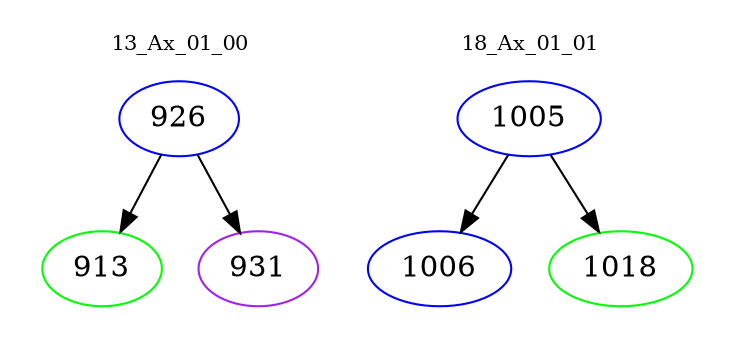 digraph{
subgraph cluster_0 {
color = white
label = "13_Ax_01_00";
fontsize=10;
T0_926 [label="926", color="blue"]
T0_926 -> T0_913 [color="black"]
T0_913 [label="913", color="green"]
T0_926 -> T0_931 [color="black"]
T0_931 [label="931", color="purple"]
}
subgraph cluster_1 {
color = white
label = "18_Ax_01_01";
fontsize=10;
T1_1005 [label="1005", color="blue"]
T1_1005 -> T1_1006 [color="black"]
T1_1006 [label="1006", color="blue"]
T1_1005 -> T1_1018 [color="black"]
T1_1018 [label="1018", color="green"]
}
}
